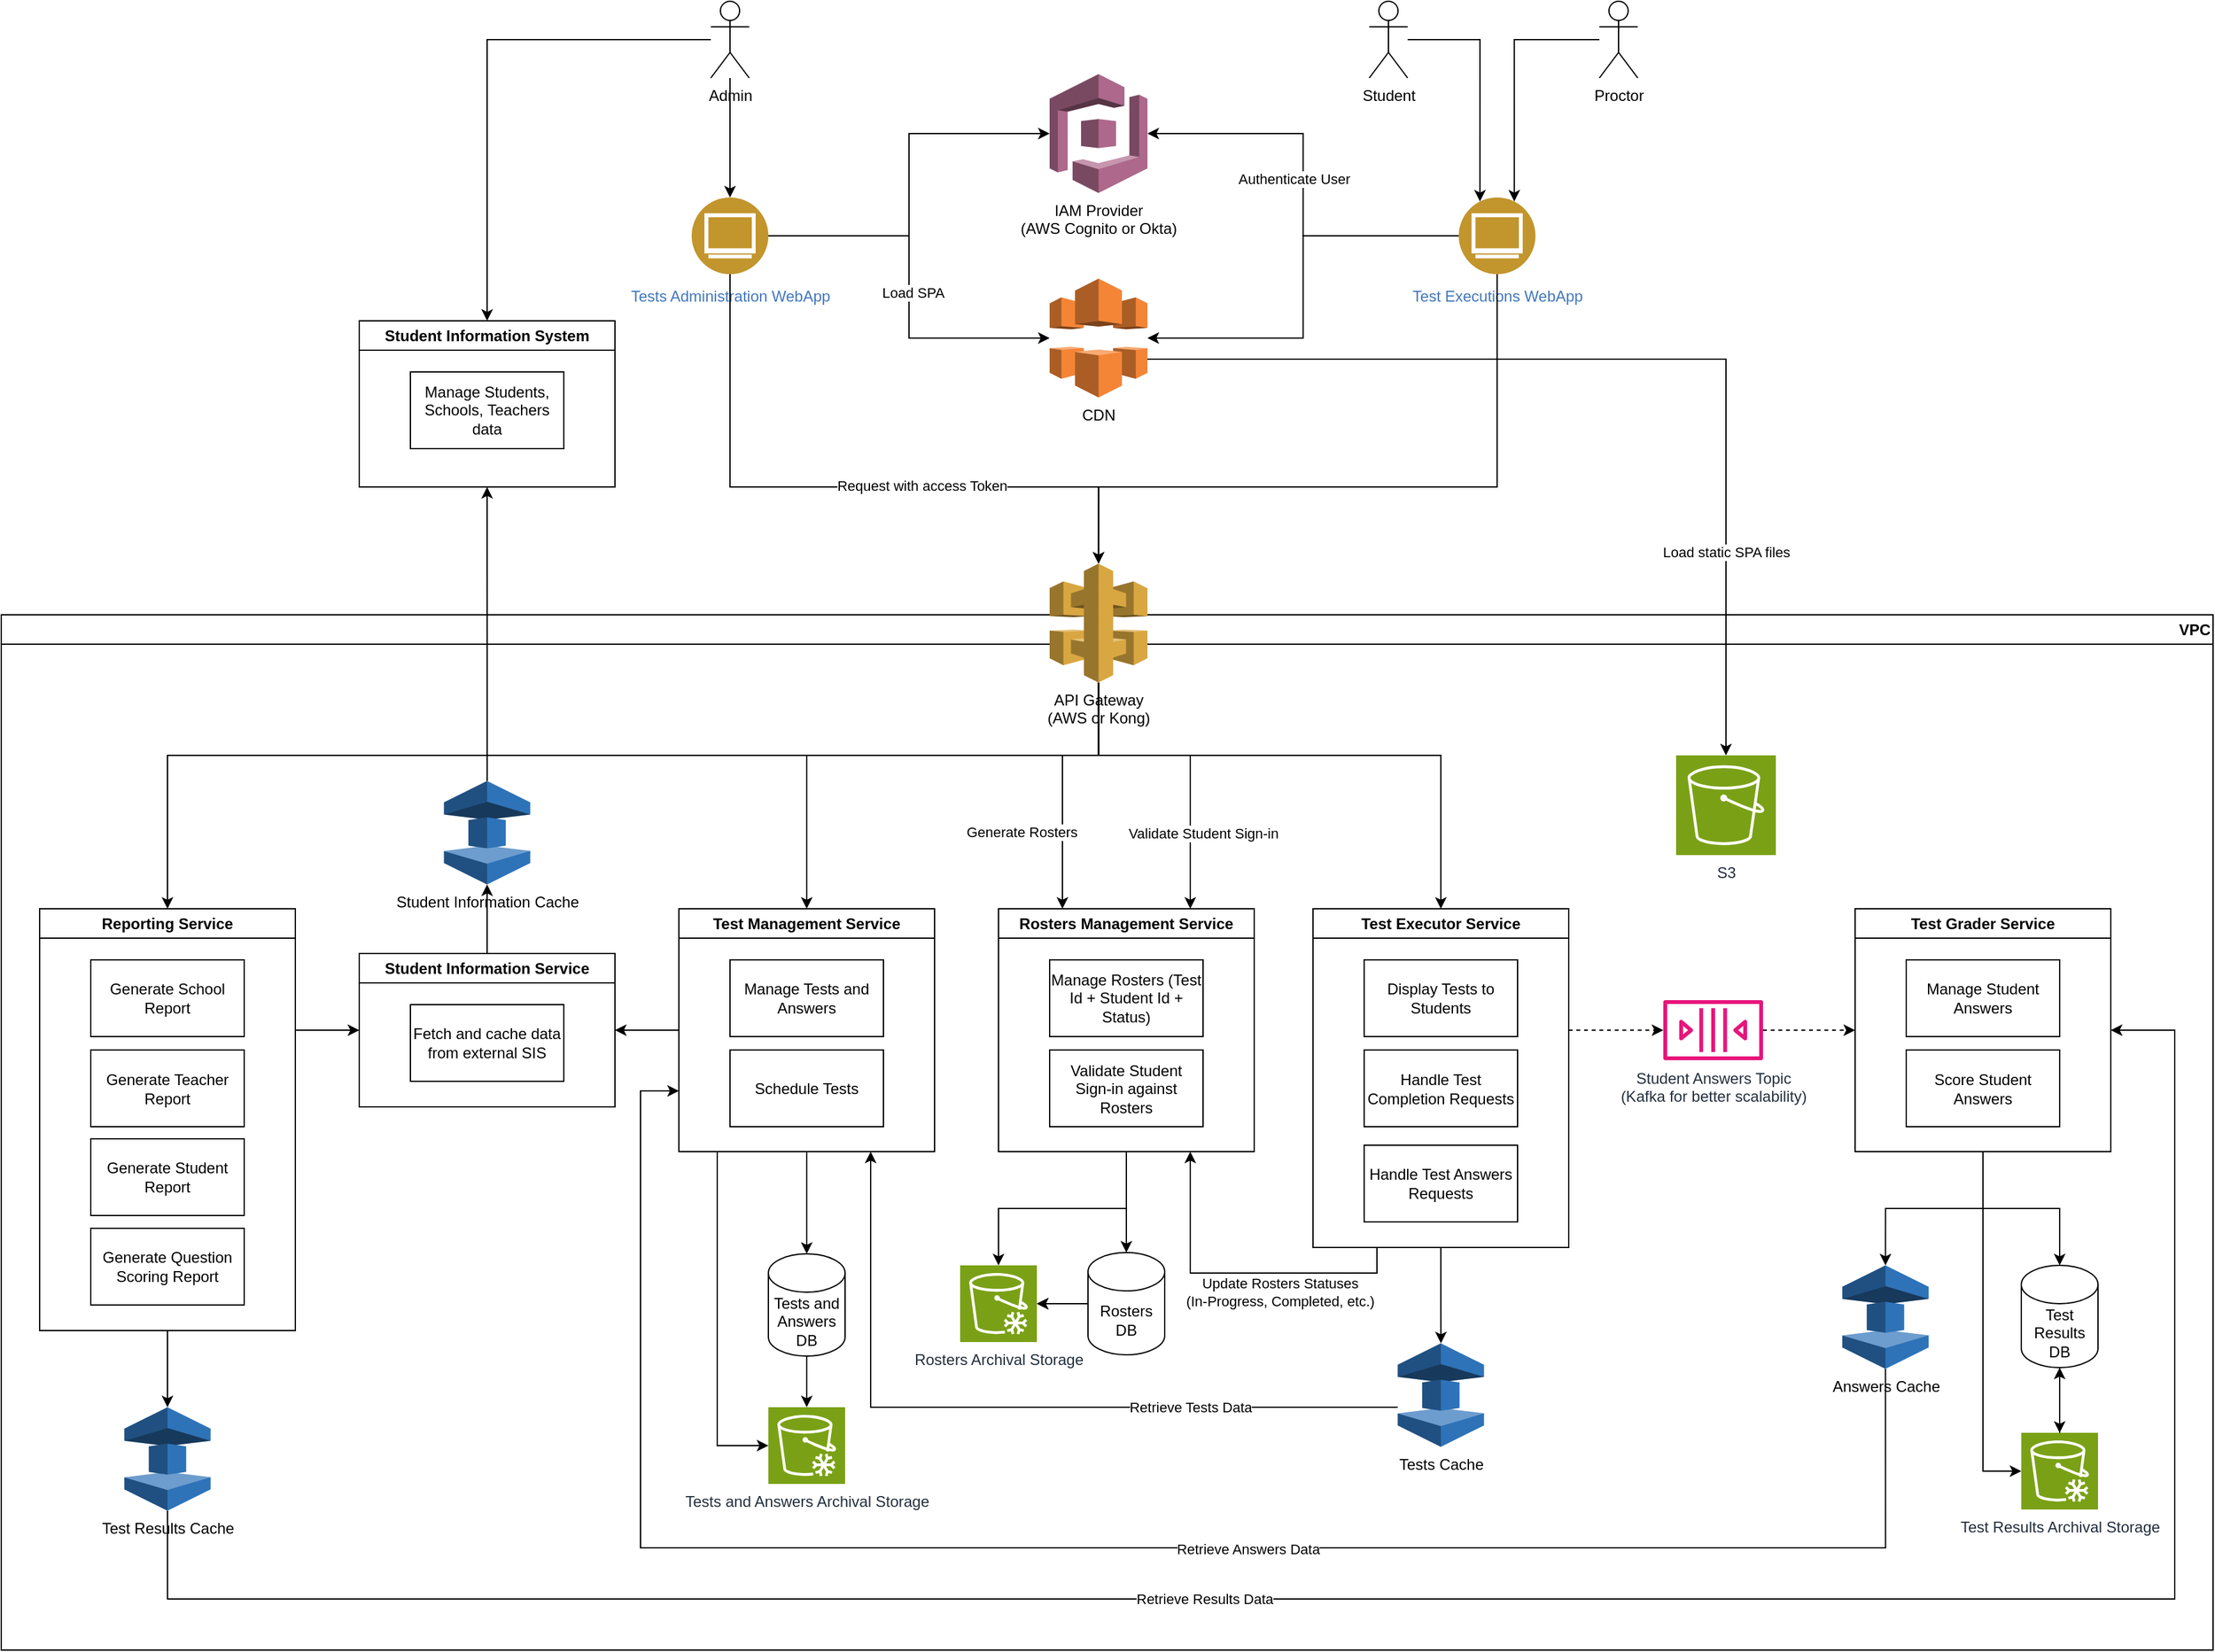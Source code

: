 <mxfile version="22.1.22" type="embed">
  <diagram id="y2qbG9rcBGMcE59VWg35" name="Page-1">
    <mxGraphModel dx="1989" dy="1160" grid="1" gridSize="10" guides="1" tooltips="1" connect="1" arrows="1" fold="1" page="1" pageScale="1" pageWidth="850" pageHeight="1100" math="0" shadow="0">
      <root>
        <mxCell id="0" />
        <mxCell id="1" parent="0" />
        <mxCell id="120" value="VPC" style="swimlane;whiteSpace=wrap;html=1;align=right;" parent="1" vertex="1">
          <mxGeometry x="-820" y="490" width="1730" height="810" as="geometry">
            <mxRectangle x="-820" y="490" width="70" height="30" as="alternateBounds" />
          </mxGeometry>
        </mxCell>
        <mxCell id="121" value="S3" style="sketch=0;points=[[0,0,0],[0.25,0,0],[0.5,0,0],[0.75,0,0],[1,0,0],[0,1,0],[0.25,1,0],[0.5,1,0],[0.75,1,0],[1,1,0],[0,0.25,0],[0,0.5,0],[0,0.75,0],[1,0.25,0],[1,0.5,0],[1,0.75,0]];outlineConnect=0;fontColor=#232F3E;fillColor=#7AA116;strokeColor=#ffffff;dashed=0;verticalLabelPosition=bottom;verticalAlign=top;align=center;html=1;fontSize=12;fontStyle=0;aspect=fixed;shape=mxgraph.aws4.resourceIcon;resIcon=mxgraph.aws4.s3;" parent="120" vertex="1">
          <mxGeometry x="1310" y="110" width="78" height="78" as="geometry" />
        </mxCell>
        <mxCell id="79" value="Test Results DB" style="shape=cylinder3;whiteSpace=wrap;html=1;boundedLbl=1;backgroundOutline=1;size=15;" parent="120" vertex="1">
          <mxGeometry x="1580" y="509" width="60" height="80" as="geometry" />
        </mxCell>
        <mxCell id="72" value="Answers Cache" style="outlineConnect=0;dashed=0;verticalLabelPosition=bottom;verticalAlign=top;align=center;html=1;shape=mxgraph.aws3.elasticache;fillColor=#2E73B8;gradientColor=none;" parent="120" vertex="1">
          <mxGeometry x="1440" y="509" width="67.5" height="81" as="geometry" />
        </mxCell>
        <mxCell id="130" style="edgeStyle=orthogonalEdgeStyle;rounded=0;orthogonalLoop=1;jettySize=auto;html=1;entryX=0.5;entryY=0;entryDx=0;entryDy=0;entryPerimeter=0;" edge="1" parent="120" source="79">
          <mxGeometry relative="1" as="geometry">
            <mxPoint x="1610" y="640" as="targetPoint" />
          </mxGeometry>
        </mxCell>
        <mxCell id="132" value="Tests and Answers Archival Storage" style="sketch=0;points=[[0,0,0],[0.25,0,0],[0.5,0,0],[0.75,0,0],[1,0,0],[0,1,0],[0.25,1,0],[0.5,1,0],[0.75,1,0],[1,1,0],[0,0.25,0],[0,0.5,0],[0,0.75,0],[1,0.25,0],[1,0.5,0],[1,0.75,0]];outlineConnect=0;fontColor=#232F3E;fillColor=#7AA116;strokeColor=#ffffff;dashed=0;verticalLabelPosition=bottom;verticalAlign=top;align=center;html=1;fontSize=12;fontStyle=0;aspect=fixed;shape=mxgraph.aws4.resourceIcon;resIcon=mxgraph.aws4.glacier;" vertex="1" parent="120">
          <mxGeometry x="600" y="620" width="60" height="60" as="geometry" />
        </mxCell>
        <mxCell id="133" value="Rosters Archival Storage" style="sketch=0;points=[[0,0,0],[0.25,0,0],[0.5,0,0],[0.75,0,0],[1,0,0],[0,1,0],[0.25,1,0],[0.5,1,0],[0.75,1,0],[1,1,0],[0,0.25,0],[0,0.5,0],[0,0.75,0],[1,0.25,0],[1,0.5,0],[1,0.75,0]];outlineConnect=0;fontColor=#232F3E;fillColor=#7AA116;strokeColor=#ffffff;dashed=0;verticalLabelPosition=bottom;verticalAlign=top;align=center;html=1;fontSize=12;fontStyle=0;aspect=fixed;shape=mxgraph.aws4.resourceIcon;resIcon=mxgraph.aws4.glacier;" vertex="1" parent="120">
          <mxGeometry x="750" y="509" width="60" height="60" as="geometry" />
        </mxCell>
        <mxCell id="40" value="Rosters DB" style="shape=cylinder3;whiteSpace=wrap;html=1;boundedLbl=1;backgroundOutline=1;size=15;" parent="120" vertex="1">
          <mxGeometry x="850" y="499" width="60" height="80" as="geometry" />
        </mxCell>
        <mxCell id="124" style="edgeStyle=orthogonalEdgeStyle;rounded=0;orthogonalLoop=1;jettySize=auto;html=1;" edge="1" parent="120" source="40" target="133">
          <mxGeometry relative="1" as="geometry">
            <mxPoint x="810" y="540" as="targetPoint" />
          </mxGeometry>
        </mxCell>
        <mxCell id="134" value="" style="edgeStyle=orthogonalEdgeStyle;rounded=0;orthogonalLoop=1;jettySize=auto;html=1;" edge="1" parent="120" source="40" target="133">
          <mxGeometry relative="1" as="geometry" />
        </mxCell>
        <mxCell id="136" value="" style="edgeStyle=orthogonalEdgeStyle;rounded=0;orthogonalLoop=1;jettySize=auto;html=1;" edge="1" parent="120" source="135" target="79">
          <mxGeometry relative="1" as="geometry" />
        </mxCell>
        <mxCell id="135" value="Test Results Archival Storage" style="sketch=0;points=[[0,0,0],[0.25,0,0],[0.5,0,0],[0.75,0,0],[1,0,0],[0,1,0],[0.25,1,0],[0.5,1,0],[0.75,1,0],[1,1,0],[0,0.25,0],[0,0.5,0],[0,0.75,0],[1,0.25,0],[1,0.5,0],[1,0.75,0]];outlineConnect=0;fontColor=#232F3E;fillColor=#7AA116;strokeColor=#ffffff;dashed=0;verticalLabelPosition=bottom;verticalAlign=top;align=center;html=1;fontSize=12;fontStyle=0;aspect=fixed;shape=mxgraph.aws4.resourceIcon;resIcon=mxgraph.aws4.glacier;" vertex="1" parent="120">
          <mxGeometry x="1580" y="640" width="60" height="60" as="geometry" />
        </mxCell>
        <mxCell id="61" value="Student Answers Topic&lt;br&gt;(Kafka for better scalability)" style="sketch=0;outlineConnect=0;fontColor=#232F3E;gradientColor=none;fillColor=#E7157B;strokeColor=none;dashed=0;verticalLabelPosition=bottom;verticalAlign=top;align=center;html=1;fontSize=12;fontStyle=0;aspect=fixed;pointerEvents=1;shape=mxgraph.aws4.queue;" parent="120" vertex="1">
          <mxGeometry x="1300" y="301.5" width="78" height="47" as="geometry" />
        </mxCell>
        <mxCell id="30" value="Student Information Cache" style="outlineConnect=0;dashed=0;verticalLabelPosition=bottom;verticalAlign=top;align=center;html=1;shape=mxgraph.aws3.elasticache;fillColor=#2E73B8;gradientColor=none;" parent="120" vertex="1">
          <mxGeometry x="346.25" y="130" width="67.5" height="81" as="geometry" />
        </mxCell>
        <mxCell id="15" style="edgeStyle=orthogonalEdgeStyle;rounded=0;orthogonalLoop=1;jettySize=auto;html=1;entryX=0.5;entryY=0;entryDx=0;entryDy=0;exitX=0.5;exitY=1;exitDx=0;exitDy=0;exitPerimeter=0;" parent="1" source="91" target="14" edge="1">
          <mxGeometry relative="1" as="geometry">
            <mxPoint x="-190" y="630" as="sourcePoint" />
            <Array as="points">
              <mxPoint x="38" y="600" />
              <mxPoint x="-190" y="600" />
            </Array>
          </mxGeometry>
        </mxCell>
        <mxCell id="42" style="edgeStyle=orthogonalEdgeStyle;rounded=0;orthogonalLoop=1;jettySize=auto;html=1;entryX=0.75;entryY=0;entryDx=0;entryDy=0;exitX=0.5;exitY=1;exitDx=0;exitDy=0;exitPerimeter=0;" parent="1" source="91" target="35" edge="1">
          <mxGeometry relative="1" as="geometry">
            <mxPoint x="-190" y="630" as="sourcePoint" />
            <Array as="points">
              <mxPoint x="38" y="600" />
              <mxPoint x="110" y="600" />
            </Array>
          </mxGeometry>
        </mxCell>
        <mxCell id="58" value="Validate Student Sign-in" style="edgeLabel;html=1;align=center;verticalAlign=middle;resizable=0;points=[];" parent="42" vertex="1" connectable="0">
          <mxGeometry x="0.103" y="-5" relative="1" as="geometry">
            <mxPoint x="15" y="52" as="offset" />
          </mxGeometry>
        </mxCell>
        <mxCell id="49" style="edgeStyle=orthogonalEdgeStyle;rounded=0;orthogonalLoop=1;jettySize=auto;html=1;entryX=0.5;entryY=0;entryDx=0;entryDy=0;exitX=0.5;exitY=1;exitDx=0;exitDy=0;exitPerimeter=0;" parent="1" source="91" target="44" edge="1">
          <mxGeometry relative="1" as="geometry">
            <mxPoint x="-190" y="630" as="sourcePoint" />
            <Array as="points">
              <mxPoint x="38" y="600" />
              <mxPoint x="-690" y="600" />
            </Array>
          </mxGeometry>
        </mxCell>
        <mxCell id="3" value="Tests Administration WebApp" style="image;aspect=fixed;perimeter=ellipsePerimeter;html=1;align=center;shadow=0;dashed=0;fontColor=#4277BB;labelBackgroundColor=default;fontSize=12;spacingTop=3;image=img/lib/ibm/users/browser.svg;" parent="1" vertex="1">
          <mxGeometry x="-280" y="163.5" width="60" height="60" as="geometry" />
        </mxCell>
        <mxCell id="56" style="edgeStyle=orthogonalEdgeStyle;rounded=0;orthogonalLoop=1;jettySize=auto;html=1;entryX=0.5;entryY=0;entryDx=0;entryDy=0;exitX=0.5;exitY=1;exitDx=0;exitDy=0;exitPerimeter=0;" parent="1" source="91" target="52" edge="1">
          <mxGeometry relative="1" as="geometry">
            <mxPoint x="306" y="630" as="sourcePoint" />
            <Array as="points">
              <mxPoint x="38" y="600" />
              <mxPoint x="306" y="600" />
            </Array>
          </mxGeometry>
        </mxCell>
        <mxCell id="4" value="Test Executions WebApp" style="image;aspect=fixed;perimeter=ellipsePerimeter;html=1;align=center;shadow=0;dashed=0;fontColor=#4277BB;labelBackgroundColor=default;fontSize=12;spacingTop=3;image=img/lib/ibm/users/browser.svg;" parent="1" vertex="1">
          <mxGeometry x="320" y="163.5" width="60" height="60" as="geometry" />
        </mxCell>
        <mxCell id="6" style="edgeStyle=orthogonalEdgeStyle;rounded=0;orthogonalLoop=1;jettySize=auto;html=1;" parent="1" source="5" target="3" edge="1">
          <mxGeometry relative="1" as="geometry" />
        </mxCell>
        <mxCell id="137" style="edgeStyle=orthogonalEdgeStyle;rounded=0;orthogonalLoop=1;jettySize=auto;html=1;" edge="1" parent="1" source="5" target="27">
          <mxGeometry relative="1" as="geometry" />
        </mxCell>
        <mxCell id="5" value="Admin" style="shape=umlActor;verticalLabelPosition=bottom;verticalAlign=top;html=1;outlineConnect=0;" parent="1" vertex="1">
          <mxGeometry x="-265" y="10" width="30" height="60" as="geometry" />
        </mxCell>
        <mxCell id="9" style="edgeStyle=orthogonalEdgeStyle;rounded=0;orthogonalLoop=1;jettySize=auto;html=1;entryX=0.25;entryY=0;entryDx=0;entryDy=0;" parent="1" source="7" target="4" edge="1">
          <mxGeometry relative="1" as="geometry" />
        </mxCell>
        <mxCell id="7" value="Student" style="shape=umlActor;verticalLabelPosition=bottom;verticalAlign=top;html=1;outlineConnect=0;" parent="1" vertex="1">
          <mxGeometry x="250" y="10" width="30" height="60" as="geometry" />
        </mxCell>
        <mxCell id="10" style="edgeStyle=orthogonalEdgeStyle;rounded=0;orthogonalLoop=1;jettySize=auto;html=1;entryX=0.75;entryY=0;entryDx=0;entryDy=0;" parent="1" source="8" target="4" edge="1">
          <mxGeometry relative="1" as="geometry" />
        </mxCell>
        <mxCell id="8" value="Proctor" style="shape=umlActor;verticalLabelPosition=bottom;verticalAlign=top;html=1;outlineConnect=0;" parent="1" vertex="1">
          <mxGeometry x="430" y="10" width="30" height="60" as="geometry" />
        </mxCell>
        <mxCell id="20" style="edgeStyle=orthogonalEdgeStyle;rounded=0;orthogonalLoop=1;jettySize=auto;html=1;" parent="1" source="14" target="18" edge="1">
          <mxGeometry relative="1" as="geometry" />
        </mxCell>
        <mxCell id="34" style="edgeStyle=orthogonalEdgeStyle;rounded=0;orthogonalLoop=1;jettySize=auto;html=1;entryX=1;entryY=0.5;entryDx=0;entryDy=0;" parent="1" source="14" target="22" edge="1">
          <mxGeometry relative="1" as="geometry" />
        </mxCell>
        <mxCell id="118" style="edgeStyle=orthogonalEdgeStyle;rounded=0;orthogonalLoop=1;jettySize=auto;html=1;entryX=0.25;entryY=0;entryDx=0;entryDy=0;exitX=0.5;exitY=1;exitDx=0;exitDy=0;exitPerimeter=0;" parent="1" source="91" target="35" edge="1">
          <mxGeometry relative="1" as="geometry">
            <Array as="points">
              <mxPoint x="38" y="600" />
              <mxPoint x="10" y="600" />
            </Array>
          </mxGeometry>
        </mxCell>
        <mxCell id="119" value="Generate Rosters" style="edgeLabel;html=1;align=center;verticalAlign=middle;resizable=0;points=[];" parent="118" vertex="1" connectable="0">
          <mxGeometry x="0.163" y="-5" relative="1" as="geometry">
            <mxPoint x="-27" y="26" as="offset" />
          </mxGeometry>
        </mxCell>
        <mxCell id="14" value="Test Management Service" style="swimlane;whiteSpace=wrap;html=1;" parent="1" vertex="1">
          <mxGeometry x="-290" y="720" width="200" height="190" as="geometry">
            <mxRectangle x="-290" y="720" width="190" height="30" as="alternateBounds" />
          </mxGeometry>
        </mxCell>
        <mxCell id="17" value="Manage Tests and Answers" style="whiteSpace=wrap;html=1;" parent="14" vertex="1">
          <mxGeometry x="40" y="40" width="120" height="60" as="geometry" />
        </mxCell>
        <mxCell id="23" value="Schedule Tests" style="whiteSpace=wrap;html=1;" parent="14" vertex="1">
          <mxGeometry x="40" y="110.5" width="120" height="60" as="geometry" />
        </mxCell>
        <mxCell id="126" style="edgeStyle=orthogonalEdgeStyle;rounded=0;orthogonalLoop=1;jettySize=auto;html=1;" edge="1" parent="1" source="18">
          <mxGeometry relative="1" as="geometry">
            <mxPoint x="-190" y="1110" as="targetPoint" />
          </mxGeometry>
        </mxCell>
        <mxCell id="18" value="Tests and Answers DB" style="shape=cylinder3;whiteSpace=wrap;html=1;boundedLbl=1;backgroundOutline=1;size=15;" parent="1" vertex="1">
          <mxGeometry x="-220" y="990" width="60" height="80" as="geometry" />
        </mxCell>
        <mxCell id="29" style="edgeStyle=orthogonalEdgeStyle;rounded=0;orthogonalLoop=1;jettySize=auto;html=1;entryX=0.5;entryY=1;entryDx=0;entryDy=0;entryPerimeter=0;" parent="1" source="22" target="30" edge="1">
          <mxGeometry relative="1" as="geometry" />
        </mxCell>
        <mxCell id="22" value="Student Information Service" style="swimlane;whiteSpace=wrap;html=1;startSize=23;" parent="1" vertex="1">
          <mxGeometry x="-540" y="755" width="200" height="120" as="geometry">
            <mxRectangle x="-540" y="755" width="200" height="30" as="alternateBounds" />
          </mxGeometry>
        </mxCell>
        <mxCell id="33" value="Fetch and cache data from external SIS" style="whiteSpace=wrap;html=1;" parent="22" vertex="1">
          <mxGeometry x="40" y="40" width="120" height="60" as="geometry" />
        </mxCell>
        <mxCell id="27" value="Student Information System" style="swimlane;whiteSpace=wrap;html=1;" parent="1" vertex="1">
          <mxGeometry x="-540" y="260" width="200" height="130" as="geometry" />
        </mxCell>
        <mxCell id="28" value="Manage Students, Schools, Teachers data" style="whiteSpace=wrap;html=1;" parent="27" vertex="1">
          <mxGeometry x="40" y="40" width="120" height="60" as="geometry" />
        </mxCell>
        <mxCell id="31" style="edgeStyle=orthogonalEdgeStyle;rounded=0;orthogonalLoop=1;jettySize=auto;html=1;entryX=0.5;entryY=1;entryDx=0;entryDy=0;" parent="1" source="30" target="27" edge="1">
          <mxGeometry relative="1" as="geometry" />
        </mxCell>
        <mxCell id="35" value="Rosters Management Service" style="swimlane;whiteSpace=wrap;html=1;" parent="1" vertex="1">
          <mxGeometry x="-40" y="720" width="200" height="190" as="geometry">
            <mxRectangle x="-40" y="720" width="210" height="30" as="alternateBounds" />
          </mxGeometry>
        </mxCell>
        <mxCell id="37" value="Validate Student Sign-in against Rosters" style="whiteSpace=wrap;html=1;" parent="35" vertex="1">
          <mxGeometry x="40" y="110.5" width="120" height="60" as="geometry" />
        </mxCell>
        <mxCell id="39" value="Manage Rosters (Test Id + Student Id + Status)" style="whiteSpace=wrap;html=1;" parent="35" vertex="1">
          <mxGeometry x="40" y="40" width="120" height="60" as="geometry" />
        </mxCell>
        <mxCell id="41" style="edgeStyle=orthogonalEdgeStyle;rounded=0;orthogonalLoop=1;jettySize=auto;html=1;entryX=0.5;entryY=0;entryDx=0;entryDy=0;entryPerimeter=0;" parent="1" source="35" target="40" edge="1">
          <mxGeometry relative="1" as="geometry" />
        </mxCell>
        <mxCell id="50" style="edgeStyle=orthogonalEdgeStyle;rounded=0;orthogonalLoop=1;jettySize=auto;html=1;entryX=0;entryY=0.5;entryDx=0;entryDy=0;" parent="1" source="44" target="22" edge="1">
          <mxGeometry relative="1" as="geometry">
            <Array as="points">
              <mxPoint x="-570" y="815" />
              <mxPoint x="-570" y="815" />
            </Array>
          </mxGeometry>
        </mxCell>
        <mxCell id="44" value="Reporting Service" style="swimlane;whiteSpace=wrap;html=1;" parent="1" vertex="1">
          <mxGeometry x="-790" y="720" width="200" height="330" as="geometry">
            <mxRectangle x="-790" y="720" width="140" height="30" as="alternateBounds" />
          </mxGeometry>
        </mxCell>
        <mxCell id="45" value="Generate Teacher Report" style="whiteSpace=wrap;html=1;" parent="44" vertex="1">
          <mxGeometry x="40" y="110.5" width="120" height="60" as="geometry" />
        </mxCell>
        <mxCell id="46" value="Generate School Report" style="whiteSpace=wrap;html=1;" parent="44" vertex="1">
          <mxGeometry x="40" y="40" width="120" height="60" as="geometry" />
        </mxCell>
        <mxCell id="47" value="Generate Student Report" style="whiteSpace=wrap;html=1;" parent="44" vertex="1">
          <mxGeometry x="40" y="180" width="120" height="60" as="geometry" />
        </mxCell>
        <mxCell id="48" value="Generate Question Scoring Report" style="whiteSpace=wrap;html=1;" parent="44" vertex="1">
          <mxGeometry x="40" y="250" width="120" height="60" as="geometry" />
        </mxCell>
        <mxCell id="59" style="edgeStyle=orthogonalEdgeStyle;rounded=0;orthogonalLoop=1;jettySize=auto;html=1;entryX=0.75;entryY=1;entryDx=0;entryDy=0;" parent="1" source="68" target="14" edge="1">
          <mxGeometry relative="1" as="geometry">
            <mxPoint x="-90" y="810" as="targetPoint" />
            <Array as="points">
              <mxPoint x="-140" y="1110" />
            </Array>
          </mxGeometry>
        </mxCell>
        <mxCell id="62" style="edgeStyle=orthogonalEdgeStyle;rounded=0;orthogonalLoop=1;jettySize=auto;html=1;dashed=1;" parent="1" source="52" target="61" edge="1">
          <mxGeometry relative="1" as="geometry">
            <Array as="points">
              <mxPoint x="420" y="815" />
              <mxPoint x="420" y="815" />
            </Array>
          </mxGeometry>
        </mxCell>
        <mxCell id="116" style="edgeStyle=orthogonalEdgeStyle;rounded=0;orthogonalLoop=1;jettySize=auto;html=1;entryX=0.75;entryY=1;entryDx=0;entryDy=0;exitX=0.25;exitY=1;exitDx=0;exitDy=0;" parent="1" source="52" target="35" edge="1">
          <mxGeometry relative="1" as="geometry" />
        </mxCell>
        <mxCell id="117" value="Update Rosters Statuses&lt;br&gt;(In-Progress, Completed, etc.)" style="edgeLabel;html=1;align=center;verticalAlign=middle;resizable=0;points=[];" parent="116" vertex="1" connectable="0">
          <mxGeometry x="-0.249" y="5" relative="1" as="geometry">
            <mxPoint x="2" y="10" as="offset" />
          </mxGeometry>
        </mxCell>
        <mxCell id="52" value="Test Executor Service" style="swimlane;whiteSpace=wrap;html=1;" parent="1" vertex="1">
          <mxGeometry x="206" y="720" width="200" height="265" as="geometry" />
        </mxCell>
        <mxCell id="53" value="Handle Test Completion Requests" style="whiteSpace=wrap;html=1;" parent="52" vertex="1">
          <mxGeometry x="40" y="110.5" width="120" height="60" as="geometry" />
        </mxCell>
        <mxCell id="54" value="Display Tests to Students" style="whiteSpace=wrap;html=1;" parent="52" vertex="1">
          <mxGeometry x="40" y="40" width="120" height="60" as="geometry" />
        </mxCell>
        <mxCell id="55" value="Handle Test Answers Requests" style="whiteSpace=wrap;html=1;" parent="52" vertex="1">
          <mxGeometry x="40" y="185" width="120" height="60" as="geometry" />
        </mxCell>
        <mxCell id="67" style="edgeStyle=orthogonalEdgeStyle;rounded=0;orthogonalLoop=1;jettySize=auto;html=1;entryX=0;entryY=0.5;entryDx=0;entryDy=0;dashed=1;" parent="1" source="61" target="63" edge="1">
          <mxGeometry relative="1" as="geometry" />
        </mxCell>
        <mxCell id="63" value="Test Grader Service" style="swimlane;whiteSpace=wrap;html=1;" parent="1" vertex="1">
          <mxGeometry x="630" y="720" width="200" height="190" as="geometry" />
        </mxCell>
        <mxCell id="64" value="Score Student Answers" style="whiteSpace=wrap;html=1;" parent="63" vertex="1">
          <mxGeometry x="40" y="110.5" width="120" height="60" as="geometry" />
        </mxCell>
        <mxCell id="65" value="Manage Student Answers" style="whiteSpace=wrap;html=1;" parent="63" vertex="1">
          <mxGeometry x="40" y="40" width="120" height="60" as="geometry" />
        </mxCell>
        <mxCell id="69" value="" style="edgeStyle=orthogonalEdgeStyle;rounded=0;orthogonalLoop=1;jettySize=auto;html=1;" parent="1" source="52" target="68" edge="1">
          <mxGeometry relative="1" as="geometry">
            <mxPoint x="306" y="985" as="sourcePoint" />
            <mxPoint x="-90" y="810" as="targetPoint" />
            <Array as="points" />
          </mxGeometry>
        </mxCell>
        <mxCell id="70" value="Retrieve Tests Data" style="edgeLabel;html=1;align=center;verticalAlign=middle;resizable=0;points=[];" parent="69" vertex="1" connectable="0">
          <mxGeometry x="-0.41" y="3" relative="1" as="geometry">
            <mxPoint x="-199" y="103" as="offset" />
          </mxGeometry>
        </mxCell>
        <mxCell id="68" value="Tests Cache" style="outlineConnect=0;dashed=0;verticalLabelPosition=bottom;verticalAlign=top;align=center;html=1;shape=mxgraph.aws3.elasticache;fillColor=#2E73B8;gradientColor=none;" parent="1" vertex="1">
          <mxGeometry x="272.25" y="1060" width="67.5" height="81" as="geometry" />
        </mxCell>
        <mxCell id="77" style="edgeStyle=orthogonalEdgeStyle;rounded=0;orthogonalLoop=1;jettySize=auto;html=1;entryX=0;entryY=0.75;entryDx=0;entryDy=0;exitX=0.5;exitY=1;exitDx=0;exitDy=0;exitPerimeter=0;" parent="1" source="72" target="14" edge="1">
          <mxGeometry relative="1" as="geometry">
            <Array as="points">
              <mxPoint x="654" y="1220" />
              <mxPoint x="-320" y="1220" />
              <mxPoint x="-320" y="863" />
            </Array>
          </mxGeometry>
        </mxCell>
        <mxCell id="78" value="Retrieve Answers Data" style="edgeLabel;html=1;align=center;verticalAlign=middle;resizable=0;points=[];" parent="77" vertex="1" connectable="0">
          <mxGeometry x="-0.178" y="2" relative="1" as="geometry">
            <mxPoint x="-22" y="-1" as="offset" />
          </mxGeometry>
        </mxCell>
        <mxCell id="76" style="edgeStyle=orthogonalEdgeStyle;rounded=0;orthogonalLoop=1;jettySize=auto;html=1;entryX=0.5;entryY=0;entryDx=0;entryDy=0;entryPerimeter=0;" parent="1" source="63" target="72" edge="1">
          <mxGeometry relative="1" as="geometry" />
        </mxCell>
        <mxCell id="80" style="edgeStyle=orthogonalEdgeStyle;rounded=0;orthogonalLoop=1;jettySize=auto;html=1;entryX=0.5;entryY=0;entryDx=0;entryDy=0;entryPerimeter=0;" parent="1" source="63" target="79" edge="1">
          <mxGeometry relative="1" as="geometry" />
        </mxCell>
        <mxCell id="86" style="edgeStyle=orthogonalEdgeStyle;rounded=0;orthogonalLoop=1;jettySize=auto;html=1;entryX=1;entryY=0.5;entryDx=0;entryDy=0;" parent="1" source="82" target="63" edge="1">
          <mxGeometry relative="1" as="geometry">
            <Array as="points">
              <mxPoint x="-690" y="1260" />
              <mxPoint x="880" y="1260" />
              <mxPoint x="880" y="815" />
            </Array>
          </mxGeometry>
        </mxCell>
        <mxCell id="88" value="Retrieve Results Data" style="edgeLabel;html=1;align=center;verticalAlign=middle;resizable=0;points=[];" parent="86" vertex="1" connectable="0">
          <mxGeometry x="-0.181" relative="1" as="geometry">
            <mxPoint x="6" as="offset" />
          </mxGeometry>
        </mxCell>
        <mxCell id="82" value="Test Results Cache" style="outlineConnect=0;dashed=0;verticalLabelPosition=bottom;verticalAlign=top;align=center;html=1;shape=mxgraph.aws3.elasticache;fillColor=#2E73B8;gradientColor=none;" parent="1" vertex="1">
          <mxGeometry x="-723.75" y="1110" width="67.5" height="81" as="geometry" />
        </mxCell>
        <mxCell id="89" style="edgeStyle=orthogonalEdgeStyle;rounded=0;orthogonalLoop=1;jettySize=auto;html=1;entryX=0.5;entryY=0;entryDx=0;entryDy=0;entryPerimeter=0;" parent="1" source="44" target="82" edge="1">
          <mxGeometry relative="1" as="geometry" />
        </mxCell>
        <mxCell id="91" value="API Gateway&lt;br&gt;(AWS or Kong)" style="outlineConnect=0;dashed=0;verticalLabelPosition=bottom;verticalAlign=top;align=center;html=1;shape=mxgraph.aws3.api_gateway;fillColor=#D9A741;gradientColor=none;" parent="1" vertex="1">
          <mxGeometry y="450" width="76.5" height="93" as="geometry" />
        </mxCell>
        <mxCell id="92" value="IAM Provider&lt;br&gt;(AWS Cognito or Okta)" style="outlineConnect=0;dashed=0;verticalLabelPosition=bottom;verticalAlign=top;align=center;html=1;shape=mxgraph.aws3.cognito;fillColor=#AD688B;gradientColor=none;" parent="1" vertex="1">
          <mxGeometry y="67" width="76.5" height="93" as="geometry" />
        </mxCell>
        <mxCell id="93" value="CDN" style="outlineConnect=0;dashed=0;verticalLabelPosition=bottom;verticalAlign=top;align=center;html=1;shape=mxgraph.aws3.cloudfront;fillColor=#F58536;gradientColor=none;" parent="1" vertex="1">
          <mxGeometry y="227" width="76.5" height="93" as="geometry" />
        </mxCell>
        <mxCell id="94" style="edgeStyle=orthogonalEdgeStyle;rounded=0;orthogonalLoop=1;jettySize=auto;html=1;entryX=0;entryY=0.5;entryDx=0;entryDy=0;entryPerimeter=0;" parent="1" source="3" target="92" edge="1">
          <mxGeometry relative="1" as="geometry" />
        </mxCell>
        <mxCell id="95" style="edgeStyle=orthogonalEdgeStyle;rounded=0;orthogonalLoop=1;jettySize=auto;html=1;entryX=1;entryY=0.5;entryDx=0;entryDy=0;entryPerimeter=0;exitX=0;exitY=0.5;exitDx=0;exitDy=0;" parent="1" source="4" target="92" edge="1">
          <mxGeometry relative="1" as="geometry" />
        </mxCell>
        <mxCell id="107" value="Authenticate User" style="edgeLabel;html=1;align=center;verticalAlign=middle;resizable=0;points=[];" parent="95" vertex="1" connectable="0">
          <mxGeometry x="-0.034" y="-3" relative="1" as="geometry">
            <mxPoint x="-11" y="-10" as="offset" />
          </mxGeometry>
        </mxCell>
        <mxCell id="96" style="edgeStyle=orthogonalEdgeStyle;rounded=0;orthogonalLoop=1;jettySize=auto;html=1;entryX=0.5;entryY=0;entryDx=0;entryDy=0;entryPerimeter=0;" parent="1" source="3" target="91" edge="1">
          <mxGeometry relative="1" as="geometry">
            <Array as="points">
              <mxPoint x="-250" y="390" />
              <mxPoint x="38" y="390" />
            </Array>
          </mxGeometry>
        </mxCell>
        <mxCell id="109" value="Request with access Token" style="edgeLabel;html=1;align=center;verticalAlign=middle;resizable=0;points=[];" parent="96" vertex="1" connectable="0">
          <mxGeometry x="0.183" y="1" relative="1" as="geometry">
            <mxPoint x="12" as="offset" />
          </mxGeometry>
        </mxCell>
        <mxCell id="97" style="edgeStyle=orthogonalEdgeStyle;rounded=0;orthogonalLoop=1;jettySize=auto;html=1;entryX=0.5;entryY=0;entryDx=0;entryDy=0;entryPerimeter=0;" parent="1" source="4" target="91" edge="1">
          <mxGeometry relative="1" as="geometry">
            <Array as="points">
              <mxPoint x="350" y="390" />
              <mxPoint x="38" y="390" />
            </Array>
          </mxGeometry>
        </mxCell>
        <mxCell id="103" style="edgeStyle=orthogonalEdgeStyle;rounded=0;orthogonalLoop=1;jettySize=auto;html=1;" parent="1" source="93" edge="1" target="121">
          <mxGeometry relative="1" as="geometry">
            <mxPoint x="529" y="600" as="targetPoint" />
            <Array as="points">
              <mxPoint x="529" y="290" />
            </Array>
          </mxGeometry>
        </mxCell>
        <mxCell id="108" value="Load static SPA files" style="edgeLabel;html=1;align=center;verticalAlign=middle;resizable=0;points=[];" parent="103" vertex="1" connectable="0">
          <mxGeometry x="0.645" y="1" relative="1" as="geometry">
            <mxPoint x="-1" y="-24" as="offset" />
          </mxGeometry>
        </mxCell>
        <mxCell id="111" style="edgeStyle=orthogonalEdgeStyle;rounded=0;orthogonalLoop=1;jettySize=auto;html=1;entryX=0;entryY=0.5;entryDx=0;entryDy=0;entryPerimeter=0;" parent="1" source="3" target="93" edge="1">
          <mxGeometry relative="1" as="geometry" />
        </mxCell>
        <mxCell id="113" value="Load SPA" style="edgeLabel;html=1;align=center;verticalAlign=middle;resizable=0;points=[];" parent="111" vertex="1" connectable="0">
          <mxGeometry x="0.025" y="3" relative="1" as="geometry">
            <mxPoint as="offset" />
          </mxGeometry>
        </mxCell>
        <mxCell id="112" style="edgeStyle=orthogonalEdgeStyle;rounded=0;orthogonalLoop=1;jettySize=auto;html=1;entryX=1;entryY=0.5;entryDx=0;entryDy=0;entryPerimeter=0;" parent="1" source="4" target="93" edge="1">
          <mxGeometry relative="1" as="geometry" />
        </mxCell>
        <mxCell id="125" style="edgeStyle=orthogonalEdgeStyle;rounded=0;orthogonalLoop=1;jettySize=auto;html=1;entryX=0.5;entryY=0;entryDx=0;entryDy=0;entryPerimeter=0;" edge="1" parent="1" source="35" target="133">
          <mxGeometry relative="1" as="geometry">
            <mxPoint x="-40" y="990" as="targetPoint" />
          </mxGeometry>
        </mxCell>
        <mxCell id="127" style="edgeStyle=orthogonalEdgeStyle;rounded=0;orthogonalLoop=1;jettySize=auto;html=1;entryX=0;entryY=0.5;entryDx=0;entryDy=0;entryPerimeter=0;exitX=0.5;exitY=1;exitDx=0;exitDy=0;" edge="1" parent="1" source="14" target="132">
          <mxGeometry relative="1" as="geometry">
            <mxPoint x="-260" y="910" as="sourcePoint" />
            <mxPoint x="-220" y="1150" as="targetPoint" />
            <Array as="points">
              <mxPoint x="-260" y="910" />
              <mxPoint x="-260" y="1140" />
            </Array>
          </mxGeometry>
        </mxCell>
        <mxCell id="131" style="edgeStyle=orthogonalEdgeStyle;rounded=0;orthogonalLoop=1;jettySize=auto;html=1;exitX=0.5;exitY=1;exitDx=0;exitDy=0;entryX=0;entryY=0.5;entryDx=0;entryDy=0;entryPerimeter=0;" edge="1" parent="1" source="63" target="135">
          <mxGeometry relative="1" as="geometry">
            <mxPoint x="760" y="1170" as="targetPoint" />
          </mxGeometry>
        </mxCell>
      </root>
    </mxGraphModel>
  </diagram>
</mxfile>
